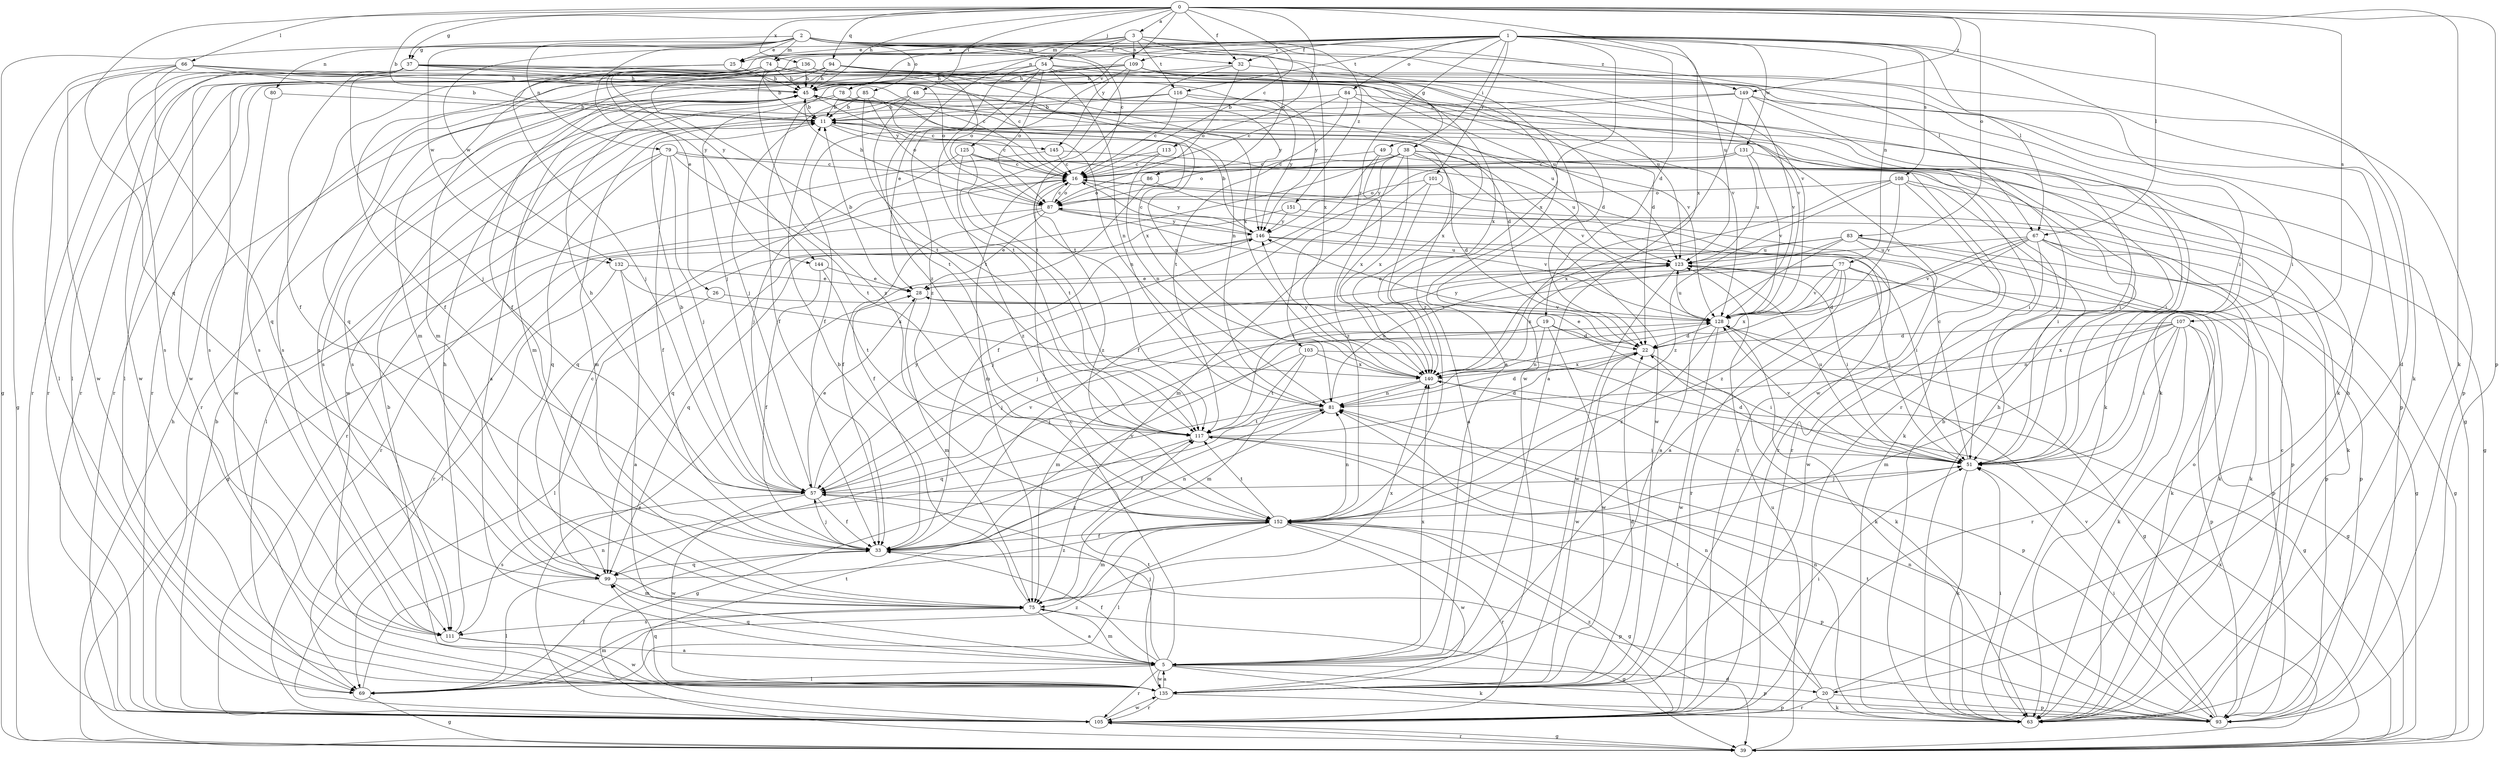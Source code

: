 strict digraph  {
0;
1;
2;
3;
5;
11;
16;
19;
20;
22;
25;
26;
28;
32;
33;
37;
38;
39;
45;
48;
49;
51;
54;
57;
63;
66;
67;
69;
74;
75;
77;
78;
79;
80;
81;
83;
84;
85;
86;
87;
93;
94;
99;
101;
103;
105;
107;
108;
109;
111;
113;
116;
117;
123;
125;
128;
131;
132;
135;
136;
140;
144;
145;
146;
149;
151;
152;
0 -> 3  [label=a];
0 -> 11  [label=b];
0 -> 16  [label=c];
0 -> 32  [label=f];
0 -> 37  [label=g];
0 -> 45  [label=h];
0 -> 48  [label=i];
0 -> 54  [label=j];
0 -> 63  [label=k];
0 -> 66  [label=l];
0 -> 67  [label=l];
0 -> 83  [label=o];
0 -> 93  [label=p];
0 -> 94  [label=q];
0 -> 99  [label=q];
0 -> 107  [label=s];
0 -> 113  [label=t];
0 -> 125  [label=v];
0 -> 136  [label=x];
0 -> 140  [label=x];
0 -> 149  [label=z];
1 -> 19  [label=d];
1 -> 20  [label=d];
1 -> 25  [label=e];
1 -> 32  [label=f];
1 -> 45  [label=h];
1 -> 49  [label=i];
1 -> 63  [label=k];
1 -> 67  [label=l];
1 -> 74  [label=m];
1 -> 77  [label=n];
1 -> 78  [label=n];
1 -> 84  [label=o];
1 -> 101  [label=r];
1 -> 103  [label=r];
1 -> 108  [label=s];
1 -> 109  [label=s];
1 -> 116  [label=t];
1 -> 123  [label=u];
1 -> 131  [label=w];
1 -> 140  [label=x];
1 -> 144  [label=y];
2 -> 16  [label=c];
2 -> 25  [label=e];
2 -> 32  [label=f];
2 -> 37  [label=g];
2 -> 38  [label=g];
2 -> 39  [label=g];
2 -> 67  [label=l];
2 -> 74  [label=m];
2 -> 79  [label=n];
2 -> 80  [label=n];
2 -> 85  [label=o];
2 -> 86  [label=o];
2 -> 128  [label=v];
2 -> 132  [label=w];
2 -> 144  [label=y];
2 -> 145  [label=y];
3 -> 25  [label=e];
3 -> 26  [label=e];
3 -> 74  [label=m];
3 -> 109  [label=s];
3 -> 116  [label=t];
3 -> 132  [label=w];
3 -> 140  [label=x];
3 -> 149  [label=z];
3 -> 151  [label=z];
3 -> 152  [label=z];
5 -> 16  [label=c];
5 -> 20  [label=d];
5 -> 33  [label=f];
5 -> 57  [label=j];
5 -> 63  [label=k];
5 -> 69  [label=l];
5 -> 75  [label=m];
5 -> 93  [label=p];
5 -> 99  [label=q];
5 -> 105  [label=r];
5 -> 135  [label=w];
5 -> 140  [label=x];
11 -> 16  [label=c];
11 -> 75  [label=m];
11 -> 81  [label=n];
11 -> 145  [label=y];
16 -> 87  [label=o];
16 -> 105  [label=r];
16 -> 146  [label=y];
16 -> 152  [label=z];
19 -> 22  [label=d];
19 -> 57  [label=j];
19 -> 63  [label=k];
19 -> 75  [label=m];
19 -> 81  [label=n];
19 -> 135  [label=w];
20 -> 45  [label=h];
20 -> 63  [label=k];
20 -> 81  [label=n];
20 -> 93  [label=p];
20 -> 105  [label=r];
20 -> 117  [label=t];
22 -> 28  [label=e];
22 -> 51  [label=i];
22 -> 135  [label=w];
22 -> 140  [label=x];
22 -> 146  [label=y];
25 -> 45  [label=h];
25 -> 57  [label=j];
25 -> 105  [label=r];
26 -> 69  [label=l];
26 -> 128  [label=v];
28 -> 11  [label=b];
28 -> 75  [label=m];
28 -> 128  [label=v];
32 -> 45  [label=h];
32 -> 87  [label=o];
32 -> 117  [label=t];
32 -> 128  [label=v];
33 -> 57  [label=j];
33 -> 81  [label=n];
33 -> 93  [label=p];
33 -> 99  [label=q];
33 -> 128  [label=v];
37 -> 33  [label=f];
37 -> 45  [label=h];
37 -> 57  [label=j];
37 -> 63  [label=k];
37 -> 69  [label=l];
37 -> 81  [label=n];
37 -> 87  [label=o];
37 -> 105  [label=r];
37 -> 123  [label=u];
37 -> 135  [label=w];
38 -> 16  [label=c];
38 -> 22  [label=d];
38 -> 51  [label=i];
38 -> 87  [label=o];
38 -> 99  [label=q];
38 -> 128  [label=v];
38 -> 135  [label=w];
38 -> 140  [label=x];
38 -> 146  [label=y];
38 -> 152  [label=z];
39 -> 45  [label=h];
39 -> 105  [label=r];
39 -> 123  [label=u];
39 -> 140  [label=x];
45 -> 11  [label=b];
45 -> 16  [label=c];
45 -> 22  [label=d];
45 -> 75  [label=m];
45 -> 105  [label=r];
45 -> 111  [label=s];
45 -> 128  [label=v];
45 -> 140  [label=x];
48 -> 11  [label=b];
48 -> 51  [label=i];
48 -> 117  [label=t];
48 -> 123  [label=u];
48 -> 135  [label=w];
49 -> 16  [label=c];
49 -> 33  [label=f];
49 -> 39  [label=g];
49 -> 140  [label=x];
51 -> 16  [label=c];
51 -> 22  [label=d];
51 -> 57  [label=j];
51 -> 63  [label=k];
51 -> 123  [label=u];
51 -> 128  [label=v];
54 -> 22  [label=d];
54 -> 33  [label=f];
54 -> 45  [label=h];
54 -> 75  [label=m];
54 -> 81  [label=n];
54 -> 87  [label=o];
54 -> 105  [label=r];
54 -> 117  [label=t];
54 -> 123  [label=u];
54 -> 146  [label=y];
54 -> 152  [label=z];
57 -> 11  [label=b];
57 -> 28  [label=e];
57 -> 33  [label=f];
57 -> 45  [label=h];
57 -> 111  [label=s];
57 -> 128  [label=v];
57 -> 135  [label=w];
57 -> 146  [label=y];
57 -> 152  [label=z];
63 -> 11  [label=b];
63 -> 16  [label=c];
63 -> 45  [label=h];
63 -> 51  [label=i];
63 -> 81  [label=n];
63 -> 87  [label=o];
66 -> 11  [label=b];
66 -> 16  [label=c];
66 -> 39  [label=g];
66 -> 45  [label=h];
66 -> 99  [label=q];
66 -> 111  [label=s];
66 -> 135  [label=w];
67 -> 5  [label=a];
67 -> 39  [label=g];
67 -> 63  [label=k];
67 -> 93  [label=p];
67 -> 123  [label=u];
67 -> 128  [label=v];
67 -> 135  [label=w];
67 -> 152  [label=z];
69 -> 33  [label=f];
69 -> 39  [label=g];
69 -> 75  [label=m];
69 -> 81  [label=n];
69 -> 152  [label=z];
74 -> 11  [label=b];
74 -> 16  [label=c];
74 -> 33  [label=f];
74 -> 45  [label=h];
74 -> 105  [label=r];
74 -> 111  [label=s];
74 -> 117  [label=t];
74 -> 128  [label=v];
74 -> 135  [label=w];
75 -> 5  [label=a];
75 -> 11  [label=b];
75 -> 39  [label=g];
75 -> 111  [label=s];
75 -> 140  [label=x];
77 -> 22  [label=d];
77 -> 28  [label=e];
77 -> 51  [label=i];
77 -> 57  [label=j];
77 -> 63  [label=k];
77 -> 105  [label=r];
77 -> 128  [label=v];
77 -> 140  [label=x];
78 -> 11  [label=b];
78 -> 33  [label=f];
78 -> 39  [label=g];
78 -> 111  [label=s];
78 -> 152  [label=z];
79 -> 16  [label=c];
79 -> 33  [label=f];
79 -> 51  [label=i];
79 -> 57  [label=j];
79 -> 99  [label=q];
79 -> 105  [label=r];
79 -> 117  [label=t];
80 -> 11  [label=b];
80 -> 135  [label=w];
81 -> 22  [label=d];
81 -> 33  [label=f];
81 -> 117  [label=t];
81 -> 123  [label=u];
83 -> 5  [label=a];
83 -> 39  [label=g];
83 -> 57  [label=j];
83 -> 63  [label=k];
83 -> 93  [label=p];
83 -> 117  [label=t];
83 -> 123  [label=u];
84 -> 11  [label=b];
84 -> 16  [label=c];
84 -> 117  [label=t];
84 -> 135  [label=w];
84 -> 140  [label=x];
85 -> 11  [label=b];
85 -> 57  [label=j];
85 -> 81  [label=n];
85 -> 87  [label=o];
85 -> 117  [label=t];
86 -> 33  [label=f];
86 -> 87  [label=o];
86 -> 105  [label=r];
87 -> 16  [label=c];
87 -> 28  [label=e];
87 -> 33  [label=f];
87 -> 39  [label=g];
87 -> 45  [label=h];
87 -> 128  [label=v];
87 -> 146  [label=y];
93 -> 51  [label=i];
93 -> 81  [label=n];
93 -> 117  [label=t];
93 -> 128  [label=v];
94 -> 22  [label=d];
94 -> 45  [label=h];
94 -> 51  [label=i];
94 -> 69  [label=l];
94 -> 99  [label=q];
94 -> 105  [label=r];
94 -> 111  [label=s];
94 -> 140  [label=x];
94 -> 146  [label=y];
99 -> 16  [label=c];
99 -> 69  [label=l];
99 -> 75  [label=m];
99 -> 152  [label=z];
101 -> 5  [label=a];
101 -> 75  [label=m];
101 -> 87  [label=o];
101 -> 105  [label=r];
103 -> 39  [label=g];
103 -> 57  [label=j];
103 -> 75  [label=m];
103 -> 117  [label=t];
103 -> 140  [label=x];
105 -> 11  [label=b];
105 -> 28  [label=e];
105 -> 39  [label=g];
105 -> 117  [label=t];
105 -> 135  [label=w];
105 -> 152  [label=z];
107 -> 22  [label=d];
107 -> 39  [label=g];
107 -> 51  [label=i];
107 -> 63  [label=k];
107 -> 75  [label=m];
107 -> 81  [label=n];
107 -> 93  [label=p];
107 -> 105  [label=r];
107 -> 140  [label=x];
108 -> 51  [label=i];
108 -> 63  [label=k];
108 -> 87  [label=o];
108 -> 105  [label=r];
108 -> 128  [label=v];
108 -> 140  [label=x];
108 -> 152  [label=z];
109 -> 5  [label=a];
109 -> 28  [label=e];
109 -> 45  [label=h];
109 -> 57  [label=j];
109 -> 93  [label=p];
109 -> 111  [label=s];
109 -> 117  [label=t];
109 -> 135  [label=w];
109 -> 140  [label=x];
111 -> 5  [label=a];
111 -> 45  [label=h];
111 -> 135  [label=w];
113 -> 16  [label=c];
113 -> 75  [label=m];
113 -> 81  [label=n];
116 -> 5  [label=a];
116 -> 11  [label=b];
116 -> 16  [label=c];
116 -> 63  [label=k];
116 -> 146  [label=y];
117 -> 22  [label=d];
117 -> 39  [label=g];
117 -> 51  [label=i];
123 -> 28  [label=e];
123 -> 51  [label=i];
123 -> 93  [label=p];
123 -> 135  [label=w];
123 -> 140  [label=x];
125 -> 16  [label=c];
125 -> 51  [label=i];
125 -> 57  [label=j];
125 -> 63  [label=k];
125 -> 117  [label=t];
125 -> 152  [label=z];
128 -> 22  [label=d];
128 -> 39  [label=g];
128 -> 63  [label=k];
128 -> 123  [label=u];
128 -> 135  [label=w];
128 -> 152  [label=z];
131 -> 16  [label=c];
131 -> 33  [label=f];
131 -> 51  [label=i];
131 -> 123  [label=u];
131 -> 128  [label=v];
132 -> 5  [label=a];
132 -> 28  [label=e];
132 -> 69  [label=l];
132 -> 140  [label=x];
135 -> 5  [label=a];
135 -> 11  [label=b];
135 -> 22  [label=d];
135 -> 51  [label=i];
135 -> 93  [label=p];
135 -> 99  [label=q];
135 -> 105  [label=r];
135 -> 117  [label=t];
136 -> 45  [label=h];
136 -> 51  [label=i];
136 -> 63  [label=k];
136 -> 69  [label=l];
136 -> 75  [label=m];
136 -> 87  [label=o];
136 -> 111  [label=s];
136 -> 152  [label=z];
140 -> 81  [label=n];
140 -> 93  [label=p];
140 -> 99  [label=q];
140 -> 146  [label=y];
144 -> 28  [label=e];
144 -> 33  [label=f];
144 -> 117  [label=t];
145 -> 16  [label=c];
145 -> 69  [label=l];
145 -> 123  [label=u];
146 -> 11  [label=b];
146 -> 16  [label=c];
146 -> 51  [label=i];
146 -> 99  [label=q];
146 -> 105  [label=r];
146 -> 123  [label=u];
149 -> 5  [label=a];
149 -> 11  [label=b];
149 -> 33  [label=f];
149 -> 93  [label=p];
149 -> 105  [label=r];
149 -> 128  [label=v];
151 -> 93  [label=p];
151 -> 99  [label=q];
151 -> 146  [label=y];
152 -> 33  [label=f];
152 -> 39  [label=g];
152 -> 51  [label=i];
152 -> 69  [label=l];
152 -> 75  [label=m];
152 -> 81  [label=n];
152 -> 93  [label=p];
152 -> 105  [label=r];
152 -> 117  [label=t];
152 -> 135  [label=w];
}
